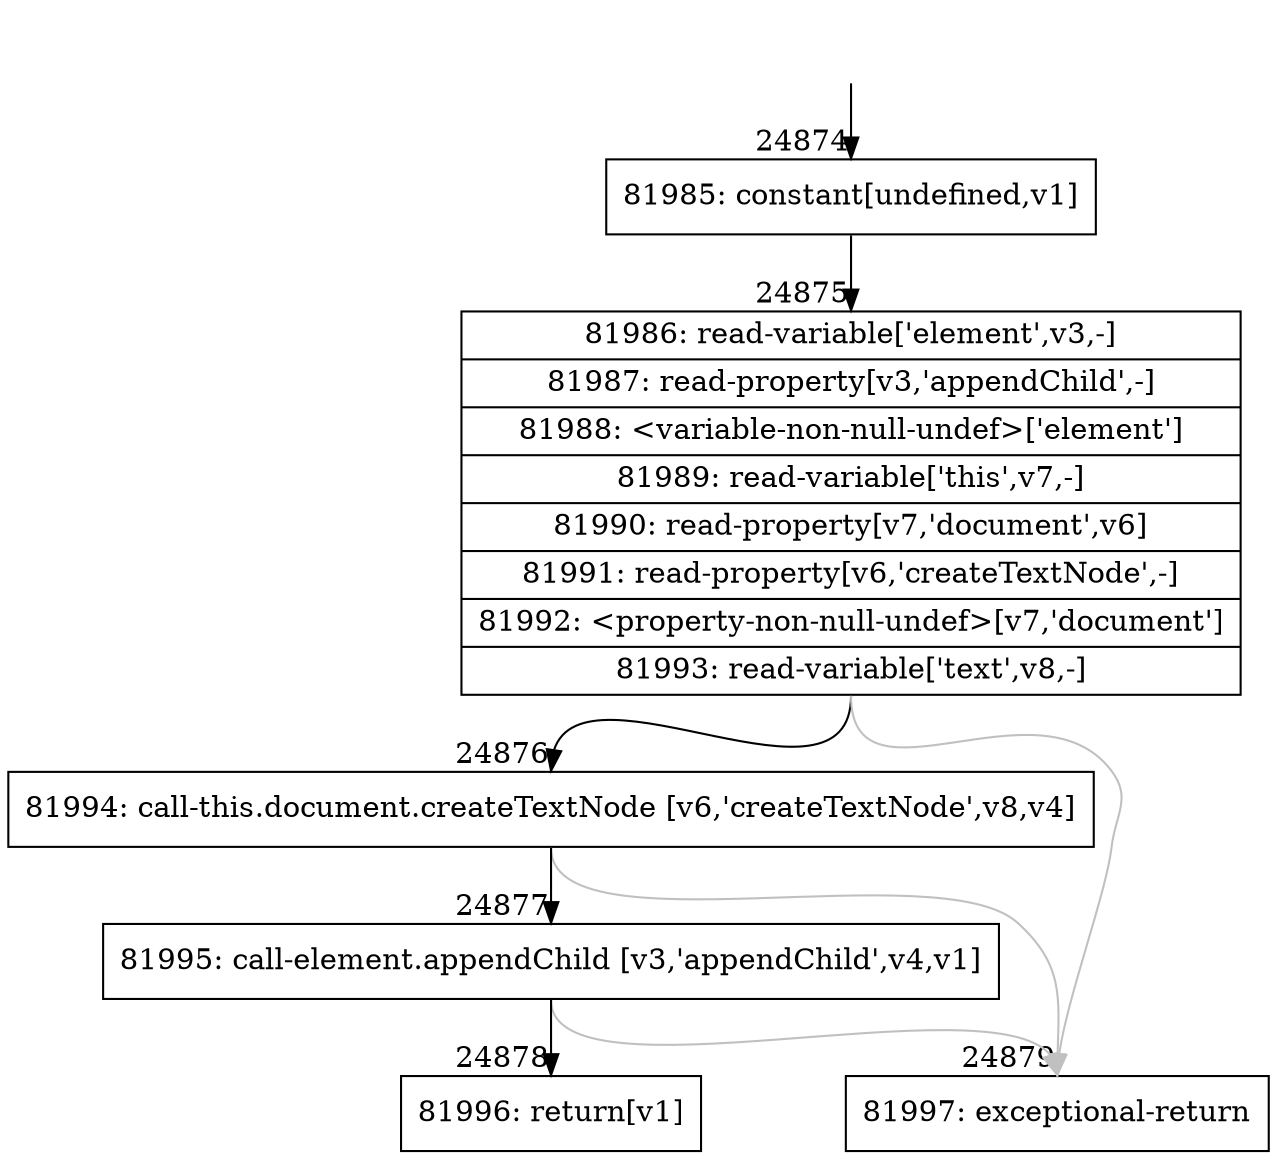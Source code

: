 digraph {
rankdir="TD"
BB_entry2187[shape=none,label=""];
BB_entry2187 -> BB24874 [tailport=s, headport=n, headlabel="    24874"]
BB24874 [shape=record label="{81985: constant[undefined,v1]}" ] 
BB24874 -> BB24875 [tailport=s, headport=n, headlabel="      24875"]
BB24875 [shape=record label="{81986: read-variable['element',v3,-]|81987: read-property[v3,'appendChild',-]|81988: \<variable-non-null-undef\>['element']|81989: read-variable['this',v7,-]|81990: read-property[v7,'document',v6]|81991: read-property[v6,'createTextNode',-]|81992: \<property-non-null-undef\>[v7,'document']|81993: read-variable['text',v8,-]}" ] 
BB24875 -> BB24876 [tailport=s, headport=n, headlabel="      24876"]
BB24875 -> BB24879 [tailport=s, headport=n, color=gray, headlabel="      24879"]
BB24876 [shape=record label="{81994: call-this.document.createTextNode [v6,'createTextNode',v8,v4]}" ] 
BB24876 -> BB24877 [tailport=s, headport=n, headlabel="      24877"]
BB24876 -> BB24879 [tailport=s, headport=n, color=gray]
BB24877 [shape=record label="{81995: call-element.appendChild [v3,'appendChild',v4,v1]}" ] 
BB24877 -> BB24878 [tailport=s, headport=n, headlabel="      24878"]
BB24877 -> BB24879 [tailport=s, headport=n, color=gray]
BB24878 [shape=record label="{81996: return[v1]}" ] 
BB24879 [shape=record label="{81997: exceptional-return}" ] 
//#$~ 46515
}
